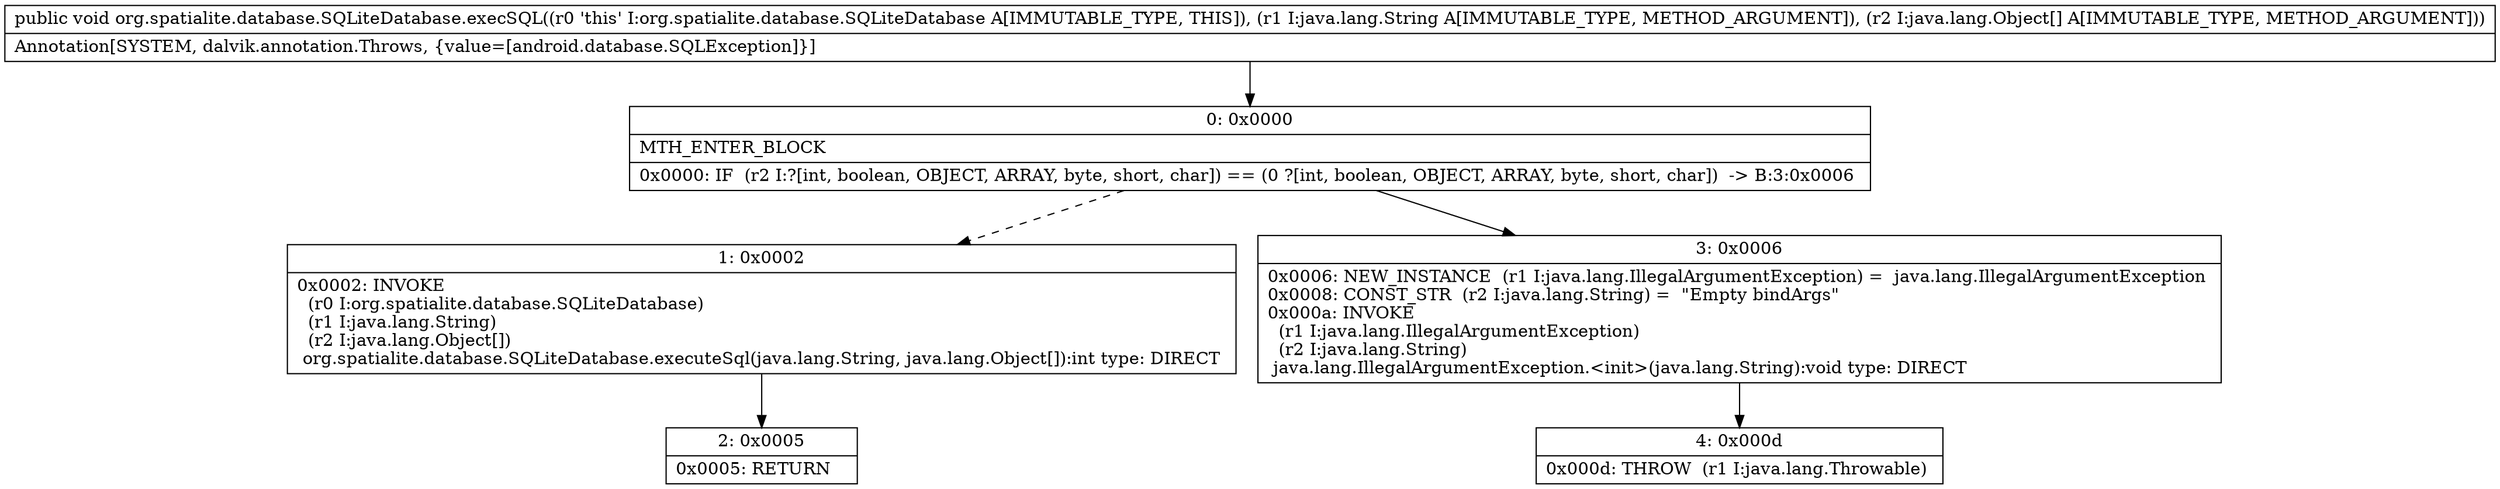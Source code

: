 digraph "CFG fororg.spatialite.database.SQLiteDatabase.execSQL(Ljava\/lang\/String;[Ljava\/lang\/Object;)V" {
Node_0 [shape=record,label="{0\:\ 0x0000|MTH_ENTER_BLOCK\l|0x0000: IF  (r2 I:?[int, boolean, OBJECT, ARRAY, byte, short, char]) == (0 ?[int, boolean, OBJECT, ARRAY, byte, short, char])  \-\> B:3:0x0006 \l}"];
Node_1 [shape=record,label="{1\:\ 0x0002|0x0002: INVOKE  \l  (r0 I:org.spatialite.database.SQLiteDatabase)\l  (r1 I:java.lang.String)\l  (r2 I:java.lang.Object[])\l org.spatialite.database.SQLiteDatabase.executeSql(java.lang.String, java.lang.Object[]):int type: DIRECT \l}"];
Node_2 [shape=record,label="{2\:\ 0x0005|0x0005: RETURN   \l}"];
Node_3 [shape=record,label="{3\:\ 0x0006|0x0006: NEW_INSTANCE  (r1 I:java.lang.IllegalArgumentException) =  java.lang.IllegalArgumentException \l0x0008: CONST_STR  (r2 I:java.lang.String) =  \"Empty bindArgs\" \l0x000a: INVOKE  \l  (r1 I:java.lang.IllegalArgumentException)\l  (r2 I:java.lang.String)\l java.lang.IllegalArgumentException.\<init\>(java.lang.String):void type: DIRECT \l}"];
Node_4 [shape=record,label="{4\:\ 0x000d|0x000d: THROW  (r1 I:java.lang.Throwable) \l}"];
MethodNode[shape=record,label="{public void org.spatialite.database.SQLiteDatabase.execSQL((r0 'this' I:org.spatialite.database.SQLiteDatabase A[IMMUTABLE_TYPE, THIS]), (r1 I:java.lang.String A[IMMUTABLE_TYPE, METHOD_ARGUMENT]), (r2 I:java.lang.Object[] A[IMMUTABLE_TYPE, METHOD_ARGUMENT]))  | Annotation[SYSTEM, dalvik.annotation.Throws, \{value=[android.database.SQLException]\}]\l}"];
MethodNode -> Node_0;
Node_0 -> Node_1[style=dashed];
Node_0 -> Node_3;
Node_1 -> Node_2;
Node_3 -> Node_4;
}

